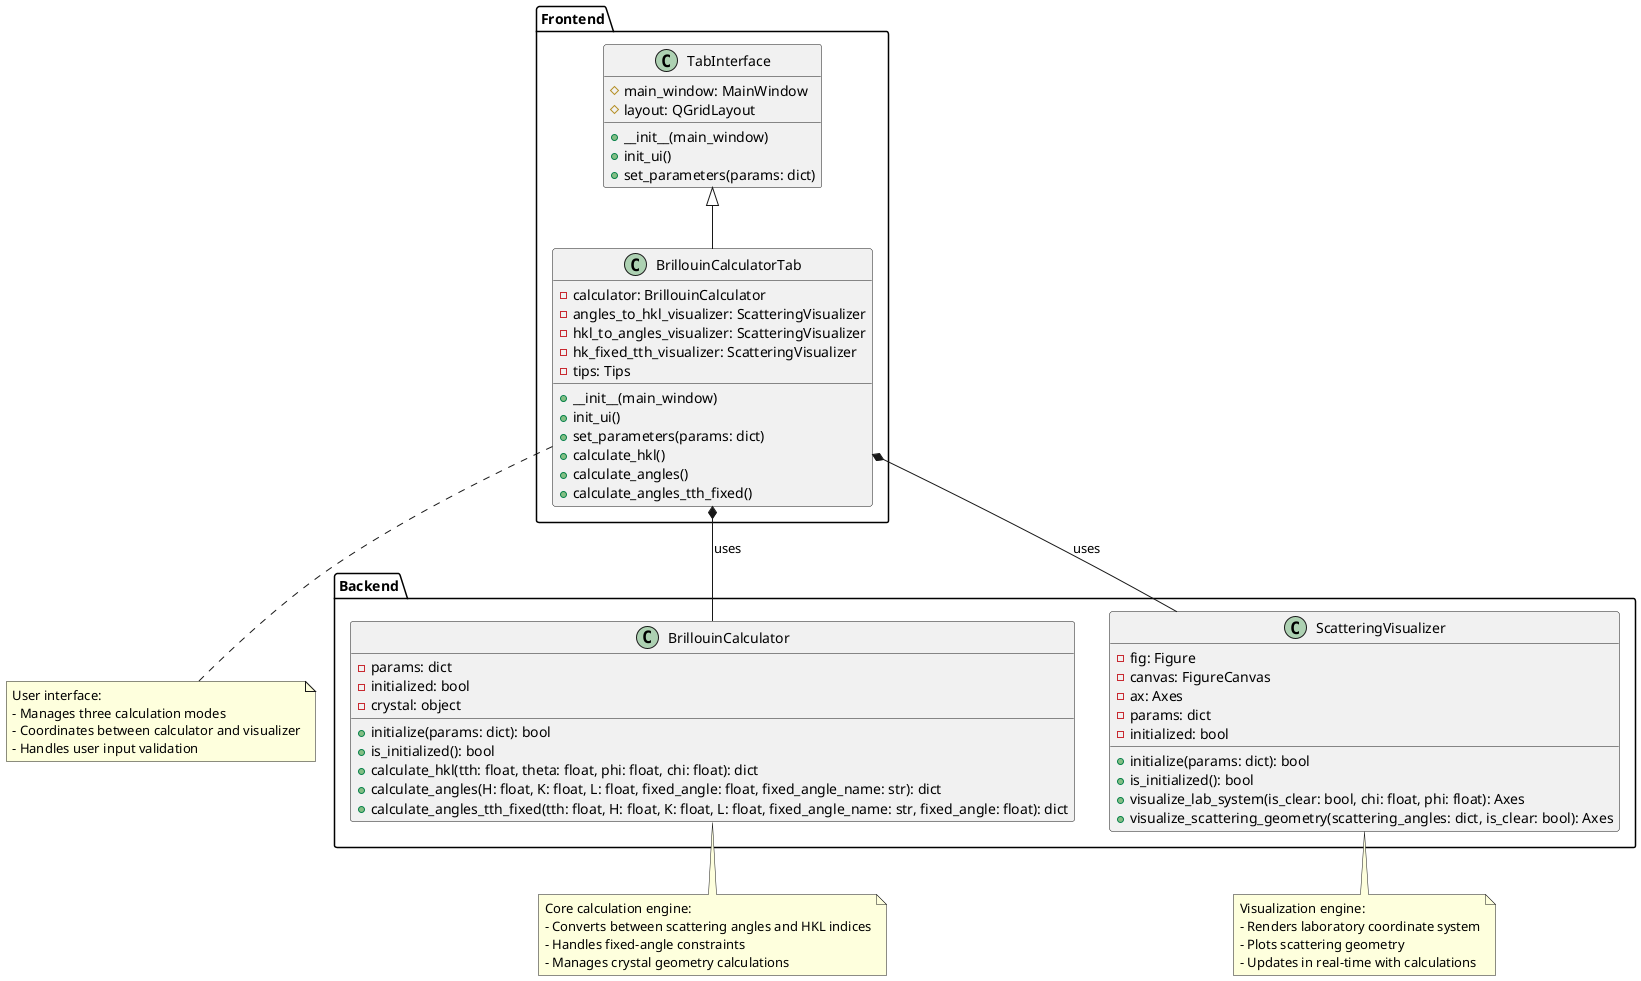 @startuml Brillouin Calculator - Class Diagram

package "Backend" {
  class BrillouinCalculator {
    - params: dict
    - initialized: bool
    - crystal: object
    + initialize(params: dict): bool
    + is_initialized(): bool
    + calculate_hkl(tth: float, theta: float, phi: float, chi: float): dict
    + calculate_angles(H: float, K: float, L: float, fixed_angle: float, fixed_angle_name: str): dict
    + calculate_angles_tth_fixed(tth: float, H: float, K: float, L: float, fixed_angle_name: str, fixed_angle: float): dict
  }

  class ScatteringVisualizer {
    - fig: Figure
    - canvas: FigureCanvas
    - ax: Axes
    - params: dict
    - initialized: bool
    + initialize(params: dict): bool
    + is_initialized(): bool
    + visualize_lab_system(is_clear: bool, chi: float, phi: float): Axes
    + visualize_scattering_geometry(scattering_angles: dict, is_clear: bool): Axes
  }
}

package "Frontend" {
  class TabInterface {
    # main_window: MainWindow
    # layout: QGridLayout
    + __init__(main_window)
    + init_ui()
    + set_parameters(params: dict)
  }

  class BrillouinCalculatorTab {
    - calculator: BrillouinCalculator
    - angles_to_hkl_visualizer: ScatteringVisualizer
    - hkl_to_angles_visualizer: ScatteringVisualizer
    - hk_fixed_tth_visualizer: ScatteringVisualizer
    - tips: Tips
    + __init__(main_window)
    + init_ui()
    + set_parameters(params: dict)
    + calculate_hkl()
    + calculate_angles()
    + calculate_angles_tth_fixed()
  }
}

TabInterface <|-- BrillouinCalculatorTab
BrillouinCalculatorTab *-- BrillouinCalculator : uses
BrillouinCalculatorTab *-- ScatteringVisualizer : uses

note bottom of BrillouinCalculator
  Core calculation engine:
  - Converts between scattering angles and HKL indices
  - Handles fixed-angle constraints
  - Manages crystal geometry calculations
end note

note bottom of ScatteringVisualizer
  Visualization engine:
  - Renders laboratory coordinate system
  - Plots scattering geometry
  - Updates in real-time with calculations
end note

note bottom of BrillouinCalculatorTab
  User interface:
  - Manages three calculation modes
  - Coordinates between calculator and visualizer
  - Handles user input validation
end note

@enduml

@startuml Brillouin Calculator - Interaction Sequence

actor User
participant "BrillouinCalculatorTab\n(Frontend)" as UI
participant "BrillouinCalculator\n(Backend)" as Calc
participant "ScatteringVisualizer\n(Backend)" as Vis

== Initialization Phase ==
User -> UI: Opens the tab
activate UI
UI -> Calc: new BrillouinCalculator()
activate Calc
Calc --> UI: calculator instance
deactivate Calc

UI -> Vis: new ScatteringVisualizer() (3 instances)
activate Vis
Vis --> UI: visualizer instances
deactivate Vis

UI -> UI: _create_angles_to_hkl_tab()
UI -> UI: _create_hkl_to_angles_tab()
UI -> UI: _create_hk_to_angles_tth_fixed_tab()
UI --> User: Display tab interface
deactivate UI

== Parameter Configuration ==
User -> UI: Main window provides lattice parameters
activate UI
UI -> Calc: initialize(params)
activate Calc
Calc -> Calc: Store params and create crystal
Calc --> UI: Success status
deactivate Calc

UI -> Vis: initialize(params) (for each visualizer)
activate Vis
Vis -> Vis: Store params
Vis --> UI: Success status
deactivate Vis
UI --> User: Ready for calculations
deactivate UI

== Calculation Flow: Angles to HKL ==
User -> UI: Input angles and click "Calculate HKL"
activate UI
UI -> Calc: calculate_hkl(tth, theta, phi, chi)
activate Calc
Calc -> Calc: Perform internal calculations
Calc --> UI: Return HKL result dictionary
deactivate Calc

UI -> UI: Update HKL result fields
UI -> Vis: visualize_lab_system(chi, phi)
activate Vis
Vis -> Vis: Draw lab coordinates
Vis -> Vis: Draw beam path
Vis --> UI: Updated visualization
deactivate Vis

UI -> Vis: visualize_scattering_geometry(result)
activate Vis
Vis -> Vis: Draw scattering vector
Vis --> UI: Updated visualization
deactivate Vis

UI --> User: Display results and visualization
deactivate UI

== Calculation Flow: HKL to Angles ==
User -> UI: Input HKL values and fixed angle
activate UI
UI -> Calc: calculate_angles(H, K, L, fixed_angle, fixed_angle_name)
activate Calc
Calc -> Calc: Perform internal calculations
Calc --> UI: Return angles result dictionary
deactivate Calc

UI -> UI: Update angle result fields
UI -> Vis: visualize_lab_system(...)
activate Vis
Vis --> UI: Updated visualization
deactivate Vis

UI -> Vis: visualize_scattering_geometry(...)
activate Vis
Vis --> UI: Updated visualization
deactivate Vis

UI --> User: Display results and visualization
deactivate UI

== Calculation Flow: Fixed TTH ==
User -> UI: Input constraints and click "Calculate"
activate UI
UI -> Calc: calculate_angles_tth_fixed(...)
activate Calc
Calc -> Calc: Perform internal calculations
Calc --> UI: Return result dictionary
deactivate Calc

UI -> UI: Update result fields
UI -> Vis: visualize_lab_system(...)
activate Vis
Vis --> UI: Updated visualization
deactivate Vis

UI -> Vis: visualize_scattering_geometry(...)
activate Vis
Vis --> UI: Updated visualization
deactivate Vis

UI --> User: Display results and visualization
deactivate UI

@enduml 